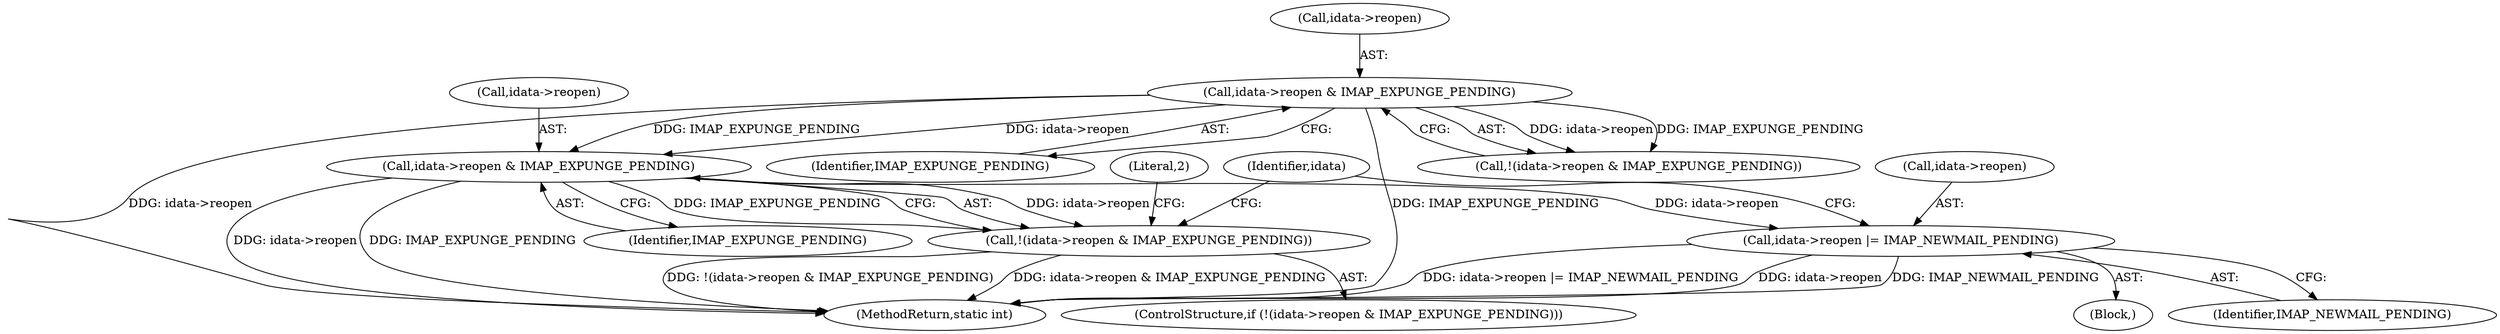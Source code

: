 digraph "0_neomutt_36a29280448097f34ce9c94606195f2ac643fed1@API" {
"1000203" [label="(Call,idata->reopen & IMAP_EXPUNGE_PENDING)"];
"1000173" [label="(Call,idata->reopen & IMAP_EXPUNGE_PENDING)"];
"1000202" [label="(Call,!(idata->reopen & IMAP_EXPUNGE_PENDING))"];
"1000216" [label="(Call,idata->reopen |= IMAP_NEWMAIL_PENDING)"];
"1000203" [label="(Call,idata->reopen & IMAP_EXPUNGE_PENDING)"];
"1000216" [label="(Call,idata->reopen |= IMAP_NEWMAIL_PENDING)"];
"1000210" [label="(Literal,2)"];
"1000177" [label="(Identifier,IMAP_EXPUNGE_PENDING)"];
"1000202" [label="(Call,!(idata->reopen & IMAP_EXPUNGE_PENDING))"];
"1000402" [label="(MethodReturn,static int)"];
"1000223" [label="(Identifier,idata)"];
"1000208" [label="(Block,)"];
"1000173" [label="(Call,idata->reopen & IMAP_EXPUNGE_PENDING)"];
"1000207" [label="(Identifier,IMAP_EXPUNGE_PENDING)"];
"1000201" [label="(ControlStructure,if (!(idata->reopen & IMAP_EXPUNGE_PENDING)))"];
"1000220" [label="(Identifier,IMAP_NEWMAIL_PENDING)"];
"1000217" [label="(Call,idata->reopen)"];
"1000174" [label="(Call,idata->reopen)"];
"1000204" [label="(Call,idata->reopen)"];
"1000172" [label="(Call,!(idata->reopen & IMAP_EXPUNGE_PENDING))"];
"1000203" -> "1000202"  [label="AST: "];
"1000203" -> "1000207"  [label="CFG: "];
"1000204" -> "1000203"  [label="AST: "];
"1000207" -> "1000203"  [label="AST: "];
"1000202" -> "1000203"  [label="CFG: "];
"1000203" -> "1000402"  [label="DDG: IMAP_EXPUNGE_PENDING"];
"1000203" -> "1000402"  [label="DDG: idata->reopen"];
"1000203" -> "1000202"  [label="DDG: idata->reopen"];
"1000203" -> "1000202"  [label="DDG: IMAP_EXPUNGE_PENDING"];
"1000173" -> "1000203"  [label="DDG: idata->reopen"];
"1000173" -> "1000203"  [label="DDG: IMAP_EXPUNGE_PENDING"];
"1000203" -> "1000216"  [label="DDG: idata->reopen"];
"1000173" -> "1000172"  [label="AST: "];
"1000173" -> "1000177"  [label="CFG: "];
"1000174" -> "1000173"  [label="AST: "];
"1000177" -> "1000173"  [label="AST: "];
"1000172" -> "1000173"  [label="CFG: "];
"1000173" -> "1000402"  [label="DDG: IMAP_EXPUNGE_PENDING"];
"1000173" -> "1000402"  [label="DDG: idata->reopen"];
"1000173" -> "1000172"  [label="DDG: idata->reopen"];
"1000173" -> "1000172"  [label="DDG: IMAP_EXPUNGE_PENDING"];
"1000202" -> "1000201"  [label="AST: "];
"1000210" -> "1000202"  [label="CFG: "];
"1000223" -> "1000202"  [label="CFG: "];
"1000202" -> "1000402"  [label="DDG: idata->reopen & IMAP_EXPUNGE_PENDING"];
"1000202" -> "1000402"  [label="DDG: !(idata->reopen & IMAP_EXPUNGE_PENDING)"];
"1000216" -> "1000208"  [label="AST: "];
"1000216" -> "1000220"  [label="CFG: "];
"1000217" -> "1000216"  [label="AST: "];
"1000220" -> "1000216"  [label="AST: "];
"1000223" -> "1000216"  [label="CFG: "];
"1000216" -> "1000402"  [label="DDG: idata->reopen |= IMAP_NEWMAIL_PENDING"];
"1000216" -> "1000402"  [label="DDG: idata->reopen"];
"1000216" -> "1000402"  [label="DDG: IMAP_NEWMAIL_PENDING"];
}
